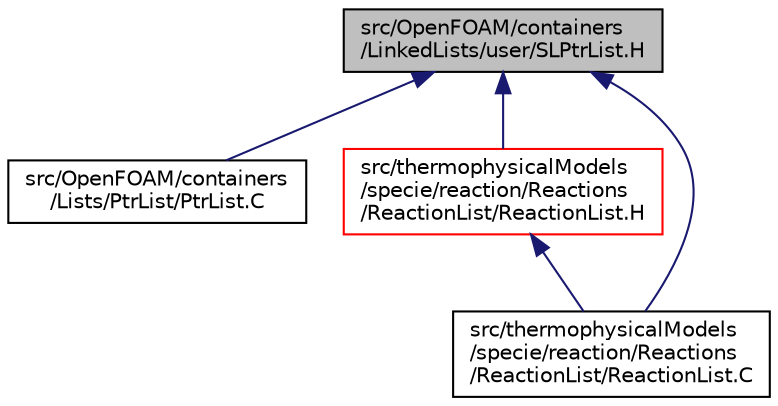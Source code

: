 digraph "src/OpenFOAM/containers/LinkedLists/user/SLPtrList.H"
{
  bgcolor="transparent";
  edge [fontname="Helvetica",fontsize="10",labelfontname="Helvetica",labelfontsize="10"];
  node [fontname="Helvetica",fontsize="10",shape=record];
  Node1 [label="src/OpenFOAM/containers\l/LinkedLists/user/SLPtrList.H",height=0.2,width=0.4,color="black", fillcolor="grey75", style="filled", fontcolor="black"];
  Node1 -> Node2 [dir="back",color="midnightblue",fontsize="10",style="solid",fontname="Helvetica"];
  Node2 [label="src/OpenFOAM/containers\l/Lists/PtrList/PtrList.C",height=0.2,width=0.4,color="black",URL="$a07976.html"];
  Node1 -> Node3 [dir="back",color="midnightblue",fontsize="10",style="solid",fontname="Helvetica"];
  Node3 [label="src/thermophysicalModels\l/specie/reaction/Reactions\l/ReactionList/ReactionList.H",height=0.2,width=0.4,color="red",URL="$a10504.html"];
  Node3 -> Node4 [dir="back",color="midnightblue",fontsize="10",style="solid",fontname="Helvetica"];
  Node4 [label="src/thermophysicalModels\l/specie/reaction/Reactions\l/ReactionList/ReactionList.C",height=0.2,width=0.4,color="black",URL="$a10503.html"];
  Node1 -> Node4 [dir="back",color="midnightblue",fontsize="10",style="solid",fontname="Helvetica"];
}
